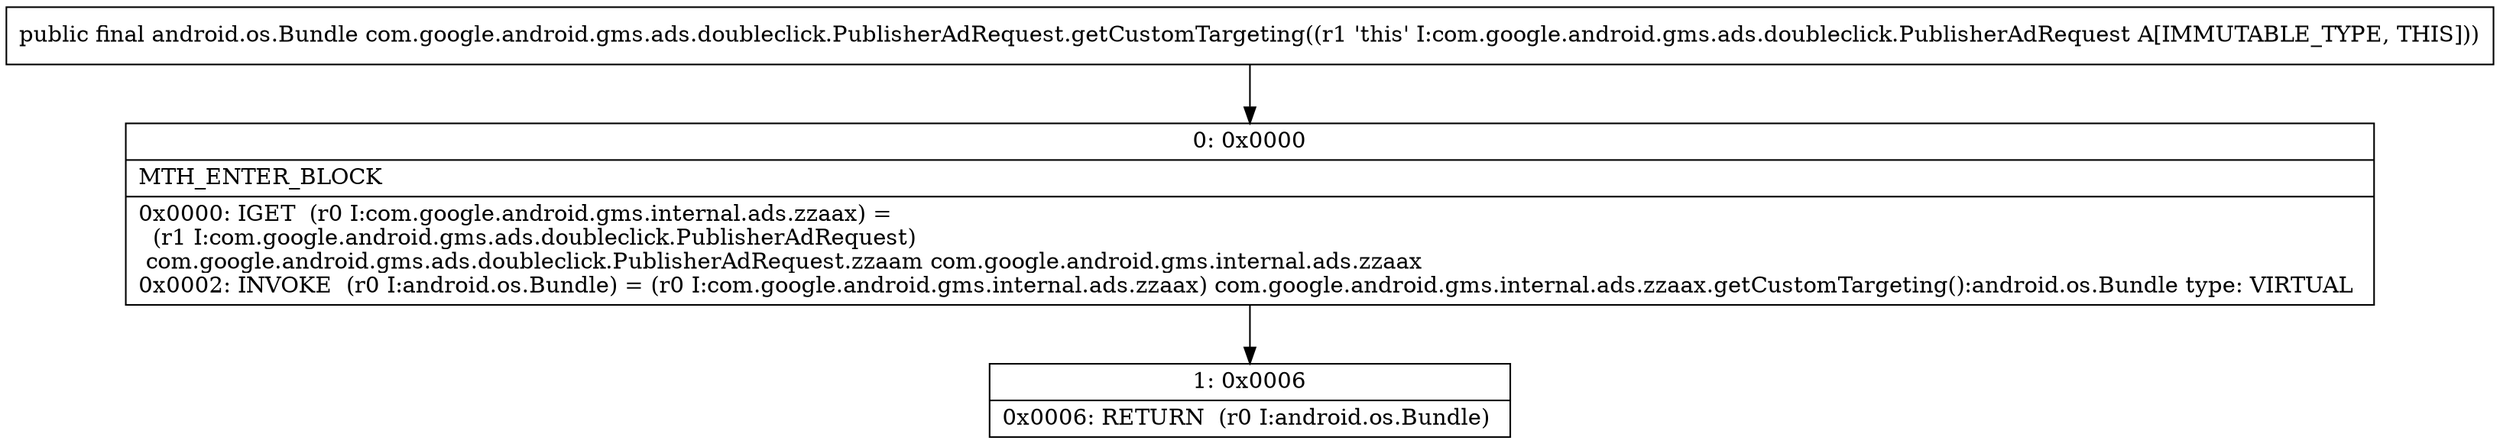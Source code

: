 digraph "CFG forcom.google.android.gms.ads.doubleclick.PublisherAdRequest.getCustomTargeting()Landroid\/os\/Bundle;" {
Node_0 [shape=record,label="{0\:\ 0x0000|MTH_ENTER_BLOCK\l|0x0000: IGET  (r0 I:com.google.android.gms.internal.ads.zzaax) = \l  (r1 I:com.google.android.gms.ads.doubleclick.PublisherAdRequest)\l com.google.android.gms.ads.doubleclick.PublisherAdRequest.zzaam com.google.android.gms.internal.ads.zzaax \l0x0002: INVOKE  (r0 I:android.os.Bundle) = (r0 I:com.google.android.gms.internal.ads.zzaax) com.google.android.gms.internal.ads.zzaax.getCustomTargeting():android.os.Bundle type: VIRTUAL \l}"];
Node_1 [shape=record,label="{1\:\ 0x0006|0x0006: RETURN  (r0 I:android.os.Bundle) \l}"];
MethodNode[shape=record,label="{public final android.os.Bundle com.google.android.gms.ads.doubleclick.PublisherAdRequest.getCustomTargeting((r1 'this' I:com.google.android.gms.ads.doubleclick.PublisherAdRequest A[IMMUTABLE_TYPE, THIS])) }"];
MethodNode -> Node_0;
Node_0 -> Node_1;
}

